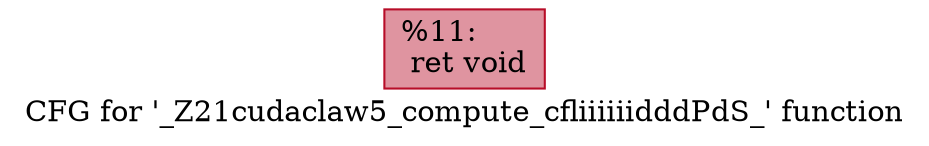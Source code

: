 digraph "CFG for '_Z21cudaclaw5_compute_cfliiiiiidddPdS_' function" {
	label="CFG for '_Z21cudaclaw5_compute_cfliiiiiidddPdS_' function";

	Node0x4f6ef40 [shape=record,color="#b70d28ff", style=filled, fillcolor="#b70d2870",label="{%11:\l  ret void\l}"];
}
